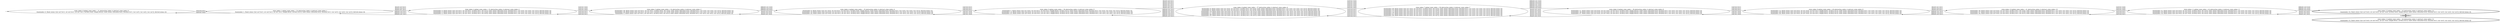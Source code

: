 digraph {
rankdir="LR"
s0[label="state_index=0 global_state_index = 31 abstraction_index=4 abstract_state_index=0
State(index=0, fluent atoms=[(at car3 loc1), (at car2 loc1), (at car1 loc1), (at-ferry loc2), (empty-ferry)], static atoms=[(location loc2), (location loc1), (car car3), (car car2), (car car1)], derived atoms=[])
"]
s1[label="state_index=1 global_state_index = 32 abstraction_index=4 abstract_state_index=1
State(index=1, fluent atoms=[(at car3 loc1), (at car2 loc1), (at car1 loc1), (empty-ferry), (at-ferry loc1)], static atoms=[(location loc2), (location loc1), (car car3), (car car2), (car car1)], derived atoms=[])
"]
s2[label="state_index=2 global_state_index = 33 abstraction_index=4 abstract_state_index=2
State(index=4, fluent atoms=[(at car3 loc1), (at car2 loc1), (at-ferry loc1), (on car1)], static atoms=[(location loc2), (location loc1), (car car3), (car car2), (car car1)], derived atoms=[])
State(index=3, fluent atoms=[(at car3 loc1), (at car1 loc1), (at-ferry loc1), (on car2)], static atoms=[(location loc2), (location loc1), (car car3), (car car2), (car car1)], derived atoms=[])
State(index=2, fluent atoms=[(at car2 loc1), (at car1 loc1), (at-ferry loc1), (on car3)], static atoms=[(location loc2), (location loc1), (car car3), (car car2), (car car1)], derived atoms=[])
"]
s3[label="state_index=3 global_state_index = 34 abstraction_index=4 abstract_state_index=3
State(index=39, fluent atoms=[(at car3 loc1), (at car1 loc1), (at-ferry loc2), (on car2)], static atoms=[(location loc2), (location loc1), (car car3), (car car2), (car car1)], derived atoms=[])
State(index=38, fluent atoms=[(at car2 loc1), (at car1 loc1), (at-ferry loc2), (on car3)], static atoms=[(location loc2), (location loc1), (car car3), (car car2), (car car1)], derived atoms=[])
State(index=5, fluent atoms=[(at car3 loc1), (at car2 loc1), (at-ferry loc2), (on car1)], static atoms=[(location loc2), (location loc1), (car car3), (car car2), (car car1)], derived atoms=[])
"]
s4[label="state_index=4 global_state_index = 35 abstraction_index=4 abstract_state_index=4
State(index=6, fluent atoms=[(at car1 loc2), (at car3 loc1), (at car2 loc1), (at-ferry loc2), (empty-ferry)], static atoms=[(location loc2), (location loc1), (car car3), (car car2), (car car1)], derived atoms=[])
State(index=16, fluent atoms=[(at car2 loc2), (at car3 loc1), (at car1 loc1), (at-ferry loc2), (empty-ferry)], static atoms=[(location loc2), (location loc1), (car car3), (car car2), (car car1)], derived atoms=[])
State(index=24, fluent atoms=[(at car3 loc2), (at car2 loc1), (at car1 loc1), (at-ferry loc2), (empty-ferry)], static atoms=[(location loc2), (location loc1), (car car3), (car car2), (car car1)], derived atoms=[])
"]
s5[label="state_index=5 global_state_index = 36 abstraction_index=4 abstract_state_index=5
State(index=7, fluent atoms=[(at car1 loc2), (at car3 loc1), (at car2 loc1), (empty-ferry), (at-ferry loc1)], static atoms=[(location loc2), (location loc1), (car car3), (car car2), (car car1)], derived atoms=[])
State(index=15, fluent atoms=[(at car2 loc2), (at car3 loc1), (at car1 loc1), (empty-ferry), (at-ferry loc1)], static atoms=[(location loc2), (location loc1), (car car3), (car car2), (car car1)], derived atoms=[])
State(index=23, fluent atoms=[(at car3 loc2), (at car2 loc1), (at car1 loc1), (empty-ferry), (at-ferry loc1)], static atoms=[(location loc2), (location loc1), (car car3), (car car2), (car car1)], derived atoms=[])
"]
s6[label="state_index=6 global_state_index = 37 abstraction_index=4 abstract_state_index=6
State(index=9, fluent atoms=[(at car1 loc2), (at car3 loc1), (at-ferry loc1), (on car2)], static atoms=[(location loc2), (location loc1), (car car3), (car car2), (car car1)], derived atoms=[])
State(index=8, fluent atoms=[(at car1 loc2), (at car2 loc1), (at-ferry loc1), (on car3)], static atoms=[(location loc2), (location loc1), (car car3), (car car2), (car car1)], derived atoms=[])
State(index=14, fluent atoms=[(at car2 loc2), (at car3 loc1), (at-ferry loc1), (on car1)], static atoms=[(location loc2), (location loc1), (car car3), (car car2), (car car1)], derived atoms=[])
State(index=17, fluent atoms=[(at car2 loc2), (at car1 loc1), (at-ferry loc1), (on car3)], static atoms=[(location loc2), (location loc1), (car car3), (car car2), (car car1)], derived atoms=[])
State(index=22, fluent atoms=[(at car3 loc2), (at car1 loc1), (at-ferry loc1), (on car2)], static atoms=[(location loc2), (location loc1), (car car3), (car car2), (car car1)], derived atoms=[])
State(index=25, fluent atoms=[(at car3 loc2), (at car2 loc1), (at-ferry loc1), (on car1)], static atoms=[(location loc2), (location loc1), (car car3), (car car2), (car car1)], derived atoms=[])
"]
s7[label="state_index=7 global_state_index = 38 abstraction_index=4 abstract_state_index=7
State(index=29, fluent atoms=[(at car1 loc2), (at car2 loc1), (at-ferry loc2), (on car3)], static atoms=[(location loc2), (location loc1), (car car3), (car car2), (car car1)], derived atoms=[])
State(index=10, fluent atoms=[(at car1 loc2), (at car3 loc1), (at-ferry loc2), (on car2)], static atoms=[(location loc2), (location loc1), (car car3), (car car2), (car car1)], derived atoms=[])
State(index=13, fluent atoms=[(at car2 loc2), (at car3 loc1), (at-ferry loc2), (on car1)], static atoms=[(location loc2), (location loc1), (car car3), (car car2), (car car1)], derived atoms=[])
State(index=18, fluent atoms=[(at car2 loc2), (at car1 loc1), (at-ferry loc2), (on car3)], static atoms=[(location loc2), (location loc1), (car car3), (car car2), (car car1)], derived atoms=[])
State(index=21, fluent atoms=[(at car3 loc2), (at car1 loc1), (at-ferry loc2), (on car2)], static atoms=[(location loc2), (location loc1), (car car3), (car car2), (car car1)], derived atoms=[])
State(index=26, fluent atoms=[(at car3 loc2), (at car2 loc1), (at-ferry loc2), (on car1)], static atoms=[(location loc2), (location loc1), (car car3), (car car2), (car car1)], derived atoms=[])
"]
s8[label="state_index=8 global_state_index = 39 abstraction_index=4 abstract_state_index=8
State(index=11, fluent atoms=[(at car2 loc2), (at car1 loc2), (at car3 loc1), (at-ferry loc2), (empty-ferry)], static atoms=[(location loc2), (location loc1), (car car3), (car car2), (car car1)], derived atoms=[])
State(index=19, fluent atoms=[(at car3 loc2), (at car2 loc2), (at car1 loc1), (at-ferry loc2), (empty-ferry)], static atoms=[(location loc2), (location loc1), (car car3), (car car2), (car car1)], derived atoms=[])
State(index=27, fluent atoms=[(at car3 loc2), (at car1 loc2), (at car2 loc1), (at-ferry loc2), (empty-ferry)], static atoms=[(location loc2), (location loc1), (car car3), (car car2), (car car1)], derived atoms=[])
"]
s9[label="state_index=9 global_state_index = 40 abstraction_index=4 abstract_state_index=9
State(index=12, fluent atoms=[(at car2 loc2), (at car1 loc2), (at car3 loc1), (empty-ferry), (at-ferry loc1)], static atoms=[(location loc2), (location loc1), (car car3), (car car2), (car car1)], derived atoms=[])
State(index=20, fluent atoms=[(at car3 loc2), (at car2 loc2), (at car1 loc1), (empty-ferry), (at-ferry loc1)], static atoms=[(location loc2), (location loc1), (car car3), (car car2), (car car1)], derived atoms=[])
State(index=28, fluent atoms=[(at car3 loc2), (at car1 loc2), (at car2 loc1), (empty-ferry), (at-ferry loc1)], static atoms=[(location loc2), (location loc1), (car car3), (car car2), (car car1)], derived atoms=[])
"]
s10[label="state_index=10 global_state_index = 41 abstraction_index=4 abstract_state_index=10
State(index=30, fluent atoms=[(at car3 loc2), (at car1 loc2), (at-ferry loc1), (on car2)], static atoms=[(location loc2), (location loc1), (car car3), (car car2), (car car1)], derived atoms=[])
State(index=37, fluent atoms=[(at car2 loc2), (at car1 loc2), (at-ferry loc1), (on car3)], static atoms=[(location loc2), (location loc1), (car car3), (car car2), (car car1)], derived atoms=[])
State(index=36, fluent atoms=[(at car3 loc2), (at car2 loc2), (at-ferry loc1), (on car1)], static atoms=[(location loc2), (location loc1), (car car3), (car car2), (car car1)], derived atoms=[])
"]
s11[label="state_index=11 global_state_index = 42 abstraction_index=4 abstract_state_index=11
State(index=31, fluent atoms=[(at car3 loc2), (at car1 loc2), (at-ferry loc2), (on car2)], static atoms=[(location loc2), (location loc1), (car car3), (car car2), (car car1)], derived atoms=[])
State(index=35, fluent atoms=[(at car3 loc2), (at car2 loc2), (at-ferry loc2), (on car1)], static atoms=[(location loc2), (location loc1), (car car3), (car car2), (car car1)], derived atoms=[])
State(index=34, fluent atoms=[(at car2 loc2), (at car1 loc2), (at-ferry loc2), (on car3)], static atoms=[(location loc2), (location loc1), (car car3), (car car2), (car car1)], derived atoms=[])
"]
s12[peripheries=2,label="state_index=12 global_state_index = 43 abstraction_index=4 abstract_state_index=12
State(index=32, fluent atoms=[(at car3 loc2), (at car2 loc2), (at car1 loc2), (at-ferry loc2), (empty-ferry)], static atoms=[(location loc2), (location loc1), (car car3), (car car2), (car car1)], derived atoms=[])
"]
s13[peripheries=2,label="state_index=13 global_state_index = 44 abstraction_index=4 abstract_state_index=13
State(index=33, fluent atoms=[(at car3 loc2), (at car2 loc2), (at car1 loc2), (empty-ferry), (at-ferry loc1)], static atoms=[(location loc2), (location loc1), (car car3), (car car2), (car car1)], derived atoms=[])
"]
Dangling [ label = "", style = invis ]
{ rank = same; Dangling }
Dangling -> s0
{ rank = same; s0}
{ rank = same; s1}
{ rank = same; s2}
{ rank = same; s3}
{ rank = same; s4}
{ rank = same; s5}
{ rank = same; s6}
{ rank = same; s7}
{ rank = same; s8}
{ rank = same; s9}
{ rank = same; s10}
{ rank = same; s11}
{ rank = same; s12,s13}
s0->s1 [label="(sail loc2 loc1)
"]
s1->s0 [label="(sail loc1 loc2)
"]
s1->s2 [label="(board car3 loc1)
(board car2 loc1)
(board car1 loc1)
"]
s2->s1 [label="(debark car3 loc1)
(debark car2 loc1)
(debark car1 loc1)
"]
s2->s3 [label="(sail loc1 loc2)
(sail loc1 loc2)
(sail loc1 loc2)
"]
s3->s2 [label="(sail loc2 loc1)
(sail loc2 loc1)
(sail loc2 loc1)
"]
s3->s4 [label="(debark car1 loc2)
(debark car2 loc2)
(debark car3 loc2)
"]
s4->s3 [label="(board car3 loc2)
(board car2 loc2)
(board car1 loc2)
"]
s4->s5 [label="(sail loc2 loc1)
(sail loc2 loc1)
(sail loc2 loc1)
"]
s5->s4 [label="(sail loc1 loc2)
(sail loc1 loc2)
(sail loc1 loc2)
"]
s5->s6 [label="(board car2 loc1)
(board car2 loc1)
(board car3 loc1)
(board car1 loc1)
(board car3 loc1)
(board car1 loc1)
"]
s6->s5 [label="(debark car1 loc1)
(debark car3 loc1)
(debark car1 loc1)
(debark car2 loc1)
(debark car2 loc1)
(debark car3 loc1)
"]
s6->s7 [label="(sail loc1 loc2)
(sail loc1 loc2)
(sail loc1 loc2)
(sail loc1 loc2)
(sail loc1 loc2)
(sail loc1 loc2)
"]
s7->s6 [label="(sail loc2 loc1)
(sail loc2 loc1)
(sail loc2 loc1)
(sail loc2 loc1)
(sail loc2 loc1)
(sail loc2 loc1)
"]
s7->s8 [label="(debark car1 loc2)
(debark car2 loc2)
(debark car3 loc2)
(debark car1 loc2)
(debark car2 loc2)
(debark car3 loc2)
"]
s8->s7 [label="(board car1 loc2)
(board car3 loc2)
(board car1 loc2)
(board car2 loc2)
(board car3 loc2)
(board car2 loc2)
"]
s8->s9 [label="(sail loc2 loc1)
(sail loc2 loc1)
(sail loc2 loc1)
"]
s9->s8 [label="(sail loc1 loc2)
(sail loc1 loc2)
(sail loc1 loc2)
"]
s9->s10 [label="(board car1 loc1)
(board car2 loc1)
(board car3 loc1)
"]
s10->s9 [label="(debark car1 loc1)
(debark car2 loc1)
(debark car3 loc1)
"]
s10->s11 [label="(sail loc1 loc2)
(sail loc1 loc2)
(sail loc1 loc2)
"]
s11->s10 [label="(sail loc2 loc1)
(sail loc2 loc1)
(sail loc2 loc1)
"]
s11->s12 [label="(debark car2 loc2)
(debark car1 loc2)
(debark car3 loc2)
"]
s12->s11 [label="(board car3 loc2)
(board car2 loc2)
(board car1 loc2)
"]
s12->s13 [label="(sail loc2 loc1)
"]
s13->s12 [label="(sail loc1 loc2)
"]
}
